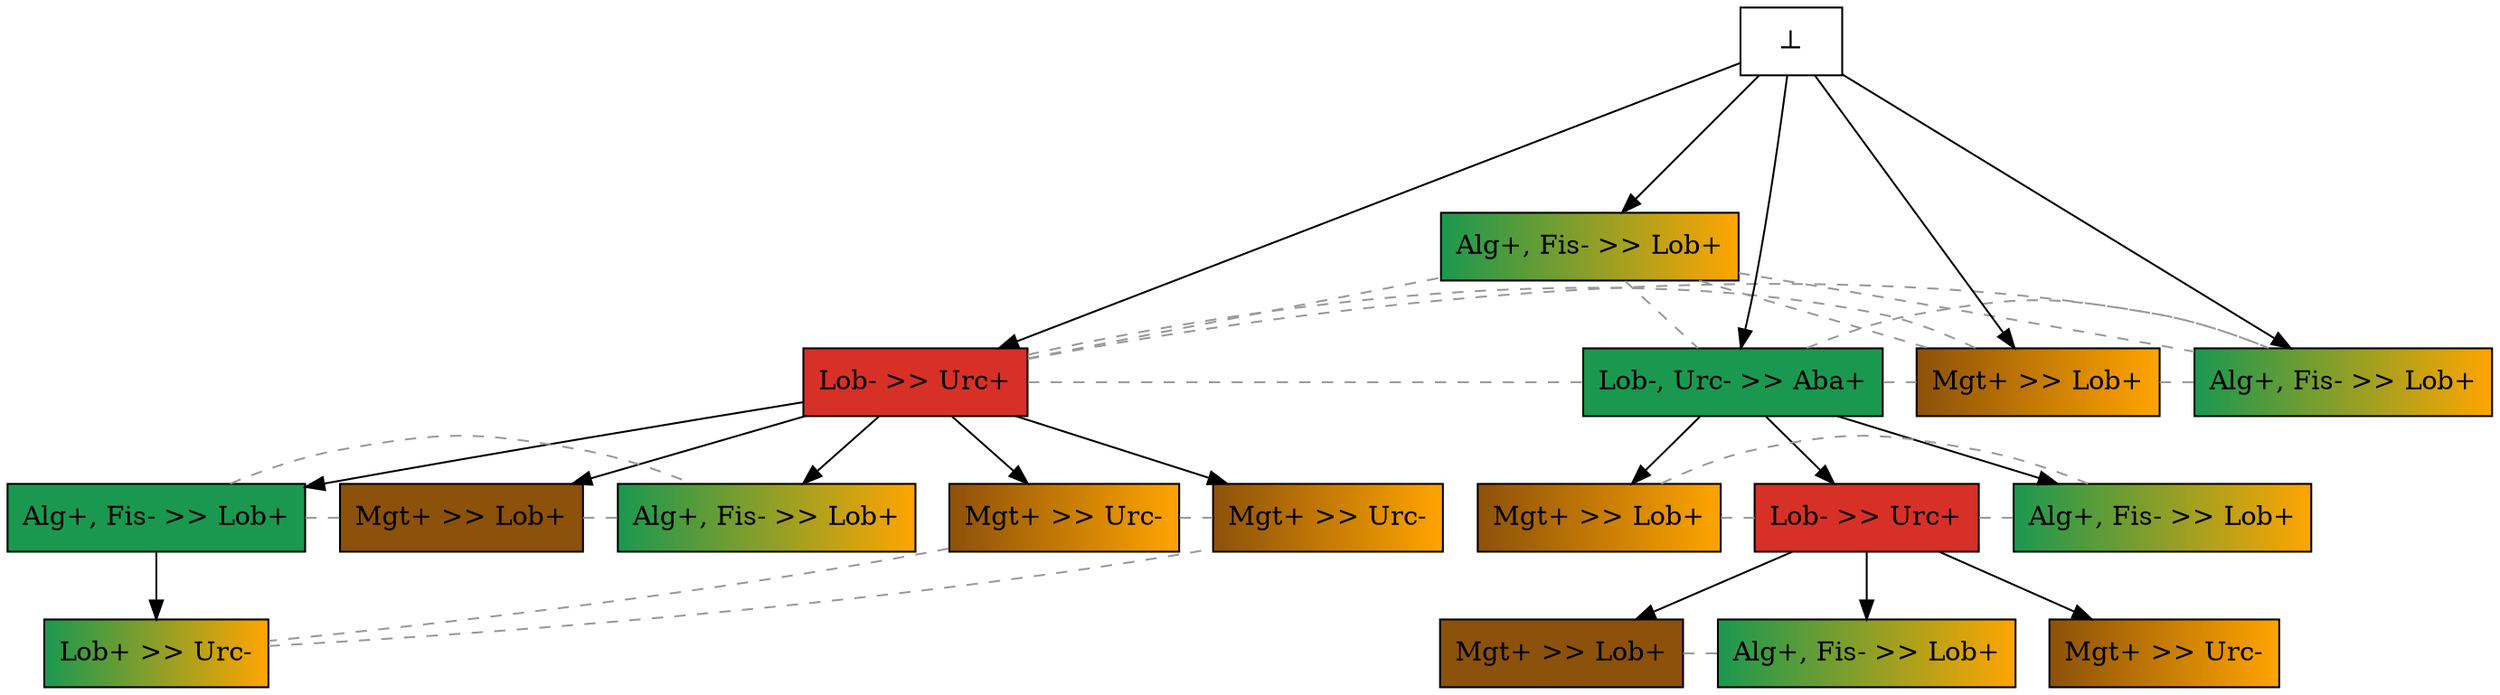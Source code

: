 digraph test {

//conflicts
e13 -> e19 [arrowhead=none color=gray60 style=dashed constraint=false];
e13 -> e29 [arrowhead=none color=gray60 style=dashed constraint=false];
e13 -> e33 [arrowhead=none color=gray60 style=dashed constraint=false];
e13 -> e638 [arrowhead=none color=gray60 style=dashed constraint=false];
e19 -> e29 [arrowhead=none color=gray60 style=dashed constraint=false];
e19 -> e33 [arrowhead=none color=gray60 style=dashed constraint=false];
e19 -> e638 [arrowhead=none color=gray60 style=dashed constraint=false];
e29 -> e33 [arrowhead=none color=gray60 style=dashed constraint=false];
e29 -> e638 [arrowhead=none color=gray60 style=dashed constraint=false];
e33 -> e638 [arrowhead=none color=gray60 style=dashed constraint=false];
e37 -> e482 [arrowhead=none color=gray60 style=dashed constraint=false];
e37 -> e548 [arrowhead=none color=gray60 style=dashed constraint=false];
e54 -> e71 [arrowhead=none color=gray60 style=dashed constraint=false];
e54 -> e557 [arrowhead=none color=gray60 style=dashed constraint=false];
e71 -> e557 [arrowhead=none color=gray60 style=dashed constraint=false];
e342 -> e422 [arrowhead=none color=gray60 style=dashed constraint=false];
e482 -> e548 [arrowhead=none color=gray60 style=dashed constraint=false];
e483 -> e569 [arrowhead=none color=gray60 style=dashed constraint=false];
e483 -> e660 [arrowhead=none color=gray60 style=dashed constraint=false];
e569 -> e660 [arrowhead=none color=gray60 style=dashed constraint=false];

e29 -> e54 [minlen=1];
e71 -> e342 [minlen=1];
e29 -> e71 [minlen=1];
e71 -> e343 [minlen=1];
e71 -> e422 [minlen=1];
e13 -> e482 [minlen=1];
e13 -> e483 [minlen=1];
e13 -> e548 [minlen=1];
e29 -> e557 [minlen=1];
e37 -> e569 [minlen=1];
e13 -> e37 [minlen=1];
e13 -> e660 [minlen=1];
e0 -> e13 [minlen=3];
e0 -> e19 [minlen=2];
e0 -> e29 [minlen=3];
e0 -> e33 [minlen=3];
e0 -> e638 [minlen=3];

e13 [color="black" fillcolor="#d73027:#d73027" label="Lob- >> Urc+" shape=box style=filled];
e19 [color="black" fillcolor="#1a9850:orange" label="Alg+, Fis- >> Lob+" shape=box style=filled];
e29 [color="black" fillcolor="#1a9850:#1a9850" label="Lob-, Urc- >> Aba+" shape=box style=filled];
e33 [color="black" fillcolor="#8c510a:orange" label="Mgt+ >> Lob+" shape=box style=filled];
e37 [color="black" fillcolor="#1a9850:#1a9850" label="Alg+, Fis- >> Lob+" shape=box style=filled];
e54 [color="black" fillcolor="#8c510a:orange" label="Mgt+ >> Lob+" shape=box style=filled];
e71 [color="black" fillcolor="#d73027:#d73027" label="Lob- >> Urc+" shape=box style=filled];
e342 [color="black" fillcolor="#8c510a:#8c510a" label="Mgt+ >> Lob+" shape=box style=filled];
e343 [color="black" fillcolor="#8c510a:orange" label="Mgt+ >> Urc-" shape=box style=filled];
e422 [color="black" fillcolor="#1a9850:orange" label="Alg+, Fis- >> Lob+" shape=box style=filled];
e482 [color="black" fillcolor="#8c510a:#8c510a" label="Mgt+ >> Lob+" shape=box style=filled];
e483 [color="black" fillcolor="#8c510a:orange" label="Mgt+ >> Urc-" shape=box style=filled];
e548 [color="black" fillcolor="#1a9850:orange" label="Alg+, Fis- >> Lob+" shape=box style=filled];
e557 [color="black" fillcolor="#1a9850:orange" label="Alg+, Fis- >> Lob+" shape=box style=filled];
e569 [color="black" fillcolor="#1a9850:orange" label="Lob+ >> Urc-" shape=box style=filled];
e638 [color="black" fillcolor="#1a9850:orange" label="Alg+, Fis- >> Lob+" shape=box style=filled];
e660 [color="black" fillcolor="#8c510a:orange" label="Mgt+ >> Urc-" shape=box style=filled];
e0 [fillcolor="white" label="⊥" shape=box style=filled];
}
